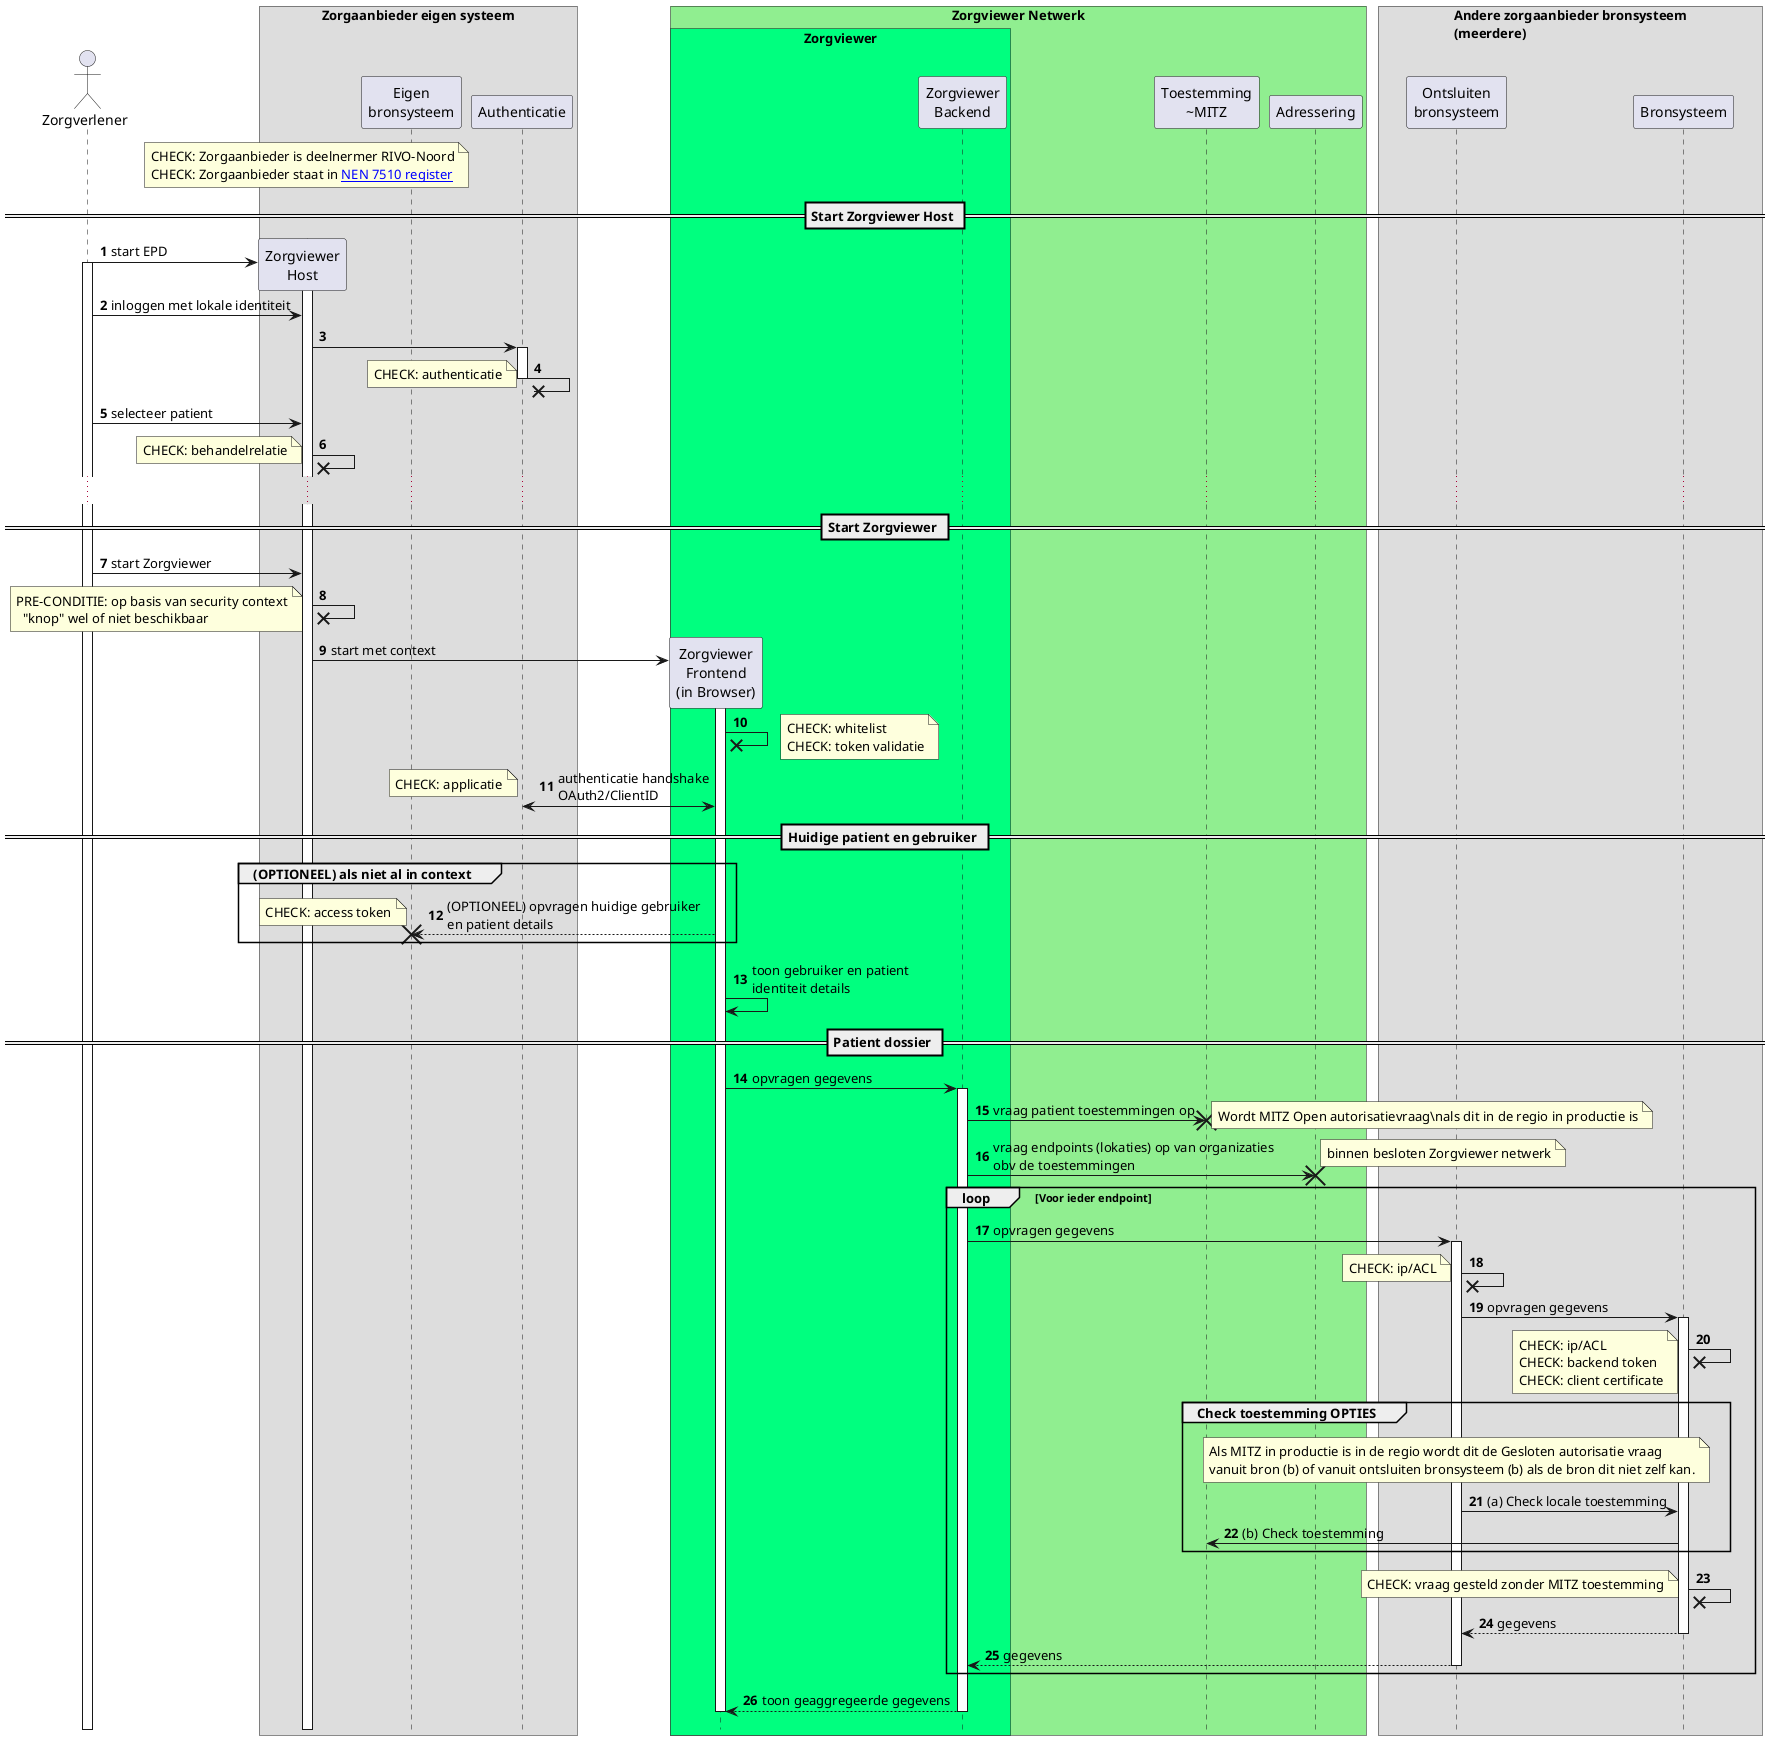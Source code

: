 @startuml
hide footbox
autonumber

actor Zorgverlener
box "Zorgaanbieder eigen systeem"
  participant "Zorgviewer\nHost" as Host
  participant "Eigen\nbronsysteem" as EBron
  participant Authenticatie
end box

!pragma teoz true
box "Zorgviewer Netwerk" #LightGreen
  box "Zorgviewer" #SpringGreen
    participant "Zorgviewer\nFrontend\n(in Browser)" as ZVFE
    participant "Zorgviewer\nBackend" as ZVBE
  end box
  participant "Toestemming\n~MITZ" as Toestemming
  participant Adressering
end box

box "Andere zorgaanbieder bronsysteem\n(meerdere)"
  participant "Ontsluiten\nbronsysteem" as AOBron
  participant "Bronsysteem" as ABron
end box

note over Host
  CHECK: Zorgaanbieder is deelnermer RIVO-Noord
  CHECK: Zorgaanbieder staat in [[https://www.nen.nl/certificatie-en-keurmerken-nen-7510 NEN 7510 register]]
end note

== Start Zorgviewer Host ==

Zorgverlener->Host ** : start EPD
activate Zorgverlener
activate Host
Zorgverlener->Host: inloggen met lokale identiteit
Host->Authenticatie
activate Authenticatie
Authenticatie ->x Authenticatie
note left
  CHECK: authenticatie
end note
deactivate Authenticatie
Zorgverlener->Host: selecteer patient
Host ->x Host
note left
  CHECK: behandelrelatie
end note

...

== Start Zorgviewer ==

Zorgverlener->Host: start Zorgviewer
Host ->x Host
note left
  PRE-CONDITIE: op basis van security context
    "knop" wel of niet beschikbaar
end note
Host->ZVFE ** : start met context
activate ZVFE
ZVFE ->x ZVFE
note right
  CHECK: whitelist
  CHECK: token validatie
end note
ZVFE<->Authenticatie: authenticatie handshake\nOAuth2/ClientID
note left
  CHECK: applicatie
end note
destroy Authenticatie

== Huidige patient en gebruiker ==

group (OPTIONEEL) als niet al in context
  ZVFE-->EBron: (OPTIONEEL) opvragen huidige gebruiker\nen patient details
  note left
    CHECK: access token
  end note
  destroy EBron
end
ZVFE->ZVFE: toon gebruiker en patient\nidentiteit details

== Patient dossier ==

ZVFE->ZVBE: opvragen gegevens
activate ZVBE
ZVBE->Toestemming: vraag patient toestemmingen op
note right
  Wordt MITZ Open autorisatievraag\nals dit in de regio in productie is
end note
destroy Toestemming
ZVBE->Adressering: vraag endpoints (lokaties) op van organizaties\nobv de toestemmingen
note right
  binnen besloten Zorgviewer netwerk
end note
destroy Adressering
loop Voor ieder endpoint
  ZVBE->AOBron: opvragen gegevens
  activate AOBron
  AOBron ->x AOBron
  note left
    CHECK: ip/ACL
  end note
  AOBron->ABron: opvragen gegevens
  activate ABron
  ABron ->x ABron
  note left
    CHECK: ip/ACL
    CHECK: backend token
    CHECK: client certificate
  end note
  group Check toestemming OPTIES
    note over AOBron
      Als MITZ in productie is in de regio wordt dit de Gesloten autorisatie vraag 
      vanuit bron (b) of vanuit ontsluiten bronsysteem (b) als de bron dit niet zelf kan.
    end note
    AOBron->ABron: (a) Check locale toestemming
    ABron->Toestemming: (b) Check toestemming
  end
  ABron ->x ABron
  note left
    CHECK: vraag gesteld zonder MITZ toestemming
  end note
  ABron-->AOBron: gegevens
  deactivate ABron
  AOBron-->ZVBE: gegevens
  deactivate AOBron
end
ZVBE-->ZVFE: toon geaggregeerde gegevens
deactivate ZVBE
deactivate ZVFE

@enduml